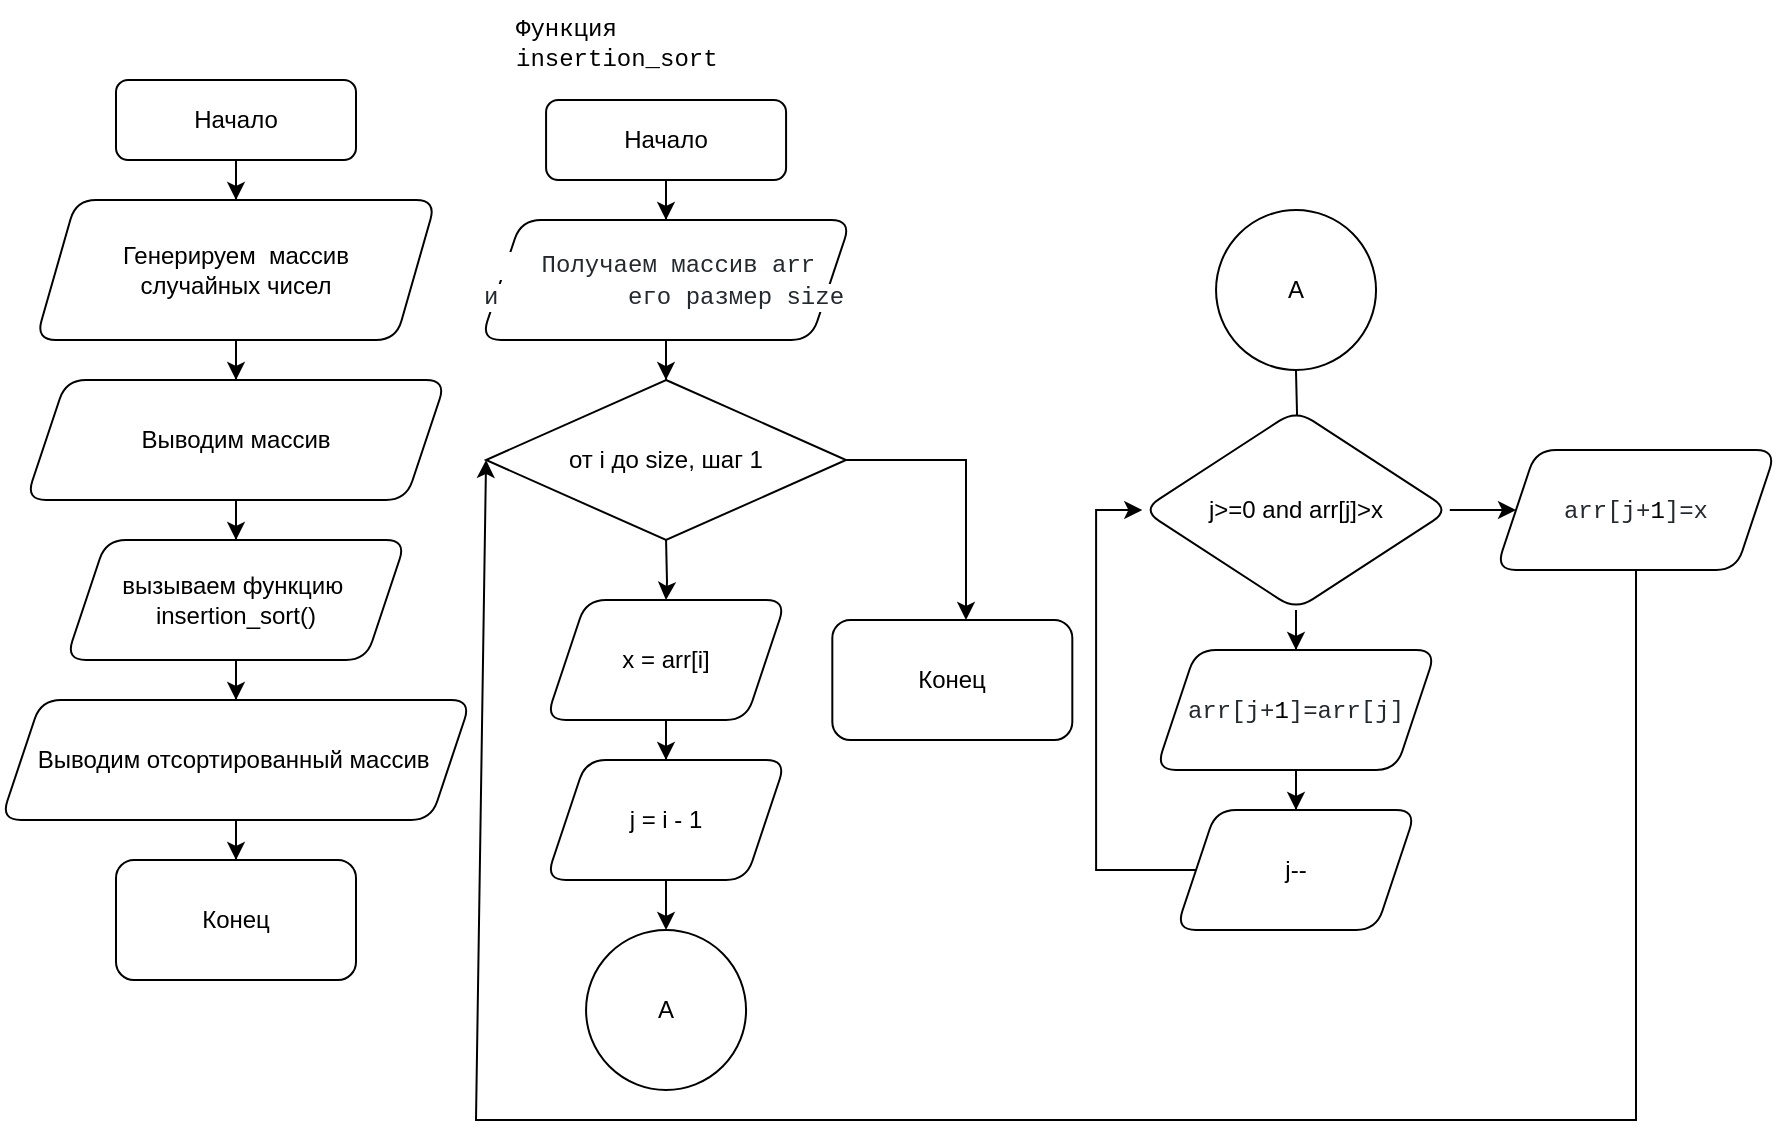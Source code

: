 <mxfile version="21.0.2" type="github">
  <diagram id="C5RBs43oDa-KdzZeNtuy" name="Page-1">
    <mxGraphModel dx="1434" dy="795" grid="1" gridSize="10" guides="1" tooltips="1" connect="1" arrows="1" fold="1" page="1" pageScale="1" pageWidth="827" pageHeight="1169" math="0" shadow="0">
      <root>
        <mxCell id="WIyWlLk6GJQsqaUBKTNV-0" />
        <mxCell id="WIyWlLk6GJQsqaUBKTNV-1" parent="WIyWlLk6GJQsqaUBKTNV-0" />
        <mxCell id="S3-cY5jVqJooBW_uOUNI-1" value="" style="edgeStyle=orthogonalEdgeStyle;rounded=0;orthogonalLoop=1;jettySize=auto;html=1;" parent="WIyWlLk6GJQsqaUBKTNV-1" source="WIyWlLk6GJQsqaUBKTNV-3" target="S3-cY5jVqJooBW_uOUNI-0" edge="1">
          <mxGeometry relative="1" as="geometry" />
        </mxCell>
        <mxCell id="WIyWlLk6GJQsqaUBKTNV-3" value="Начало" style="rounded=1;whiteSpace=wrap;html=1;fontSize=12;glass=0;strokeWidth=1;shadow=0;" parent="WIyWlLk6GJQsqaUBKTNV-1" vertex="1">
          <mxGeometry x="160" y="80" width="120" height="40" as="geometry" />
        </mxCell>
        <mxCell id="S3-cY5jVqJooBW_uOUNI-3" value="" style="edgeStyle=orthogonalEdgeStyle;rounded=0;orthogonalLoop=1;jettySize=auto;html=1;" parent="WIyWlLk6GJQsqaUBKTNV-1" source="S3-cY5jVqJooBW_uOUNI-0" target="S3-cY5jVqJooBW_uOUNI-2" edge="1">
          <mxGeometry relative="1" as="geometry" />
        </mxCell>
        <mxCell id="S3-cY5jVqJooBW_uOUNI-0" value="Генерируем&amp;nbsp; массив &lt;br&gt;случайных чисел" style="shape=parallelogram;perimeter=parallelogramPerimeter;whiteSpace=wrap;html=1;fixedSize=1;rounded=1;glass=0;strokeWidth=1;shadow=0;" parent="WIyWlLk6GJQsqaUBKTNV-1" vertex="1">
          <mxGeometry x="120" y="140" width="200" height="70" as="geometry" />
        </mxCell>
        <mxCell id="S3-cY5jVqJooBW_uOUNI-7" value="" style="edgeStyle=orthogonalEdgeStyle;rounded=0;orthogonalLoop=1;jettySize=auto;html=1;" parent="WIyWlLk6GJQsqaUBKTNV-1" source="S3-cY5jVqJooBW_uOUNI-2" target="S3-cY5jVqJooBW_uOUNI-6" edge="1">
          <mxGeometry relative="1" as="geometry" />
        </mxCell>
        <mxCell id="S3-cY5jVqJooBW_uOUNI-2" value="Выводим массив " style="shape=parallelogram;perimeter=parallelogramPerimeter;whiteSpace=wrap;html=1;fixedSize=1;rounded=1;glass=0;strokeWidth=1;shadow=0;" parent="WIyWlLk6GJQsqaUBKTNV-1" vertex="1">
          <mxGeometry x="115" y="230" width="210" height="60" as="geometry" />
        </mxCell>
        <mxCell id="S3-cY5jVqJooBW_uOUNI-9" value="" style="edgeStyle=orthogonalEdgeStyle;rounded=0;orthogonalLoop=1;jettySize=auto;html=1;" parent="WIyWlLk6GJQsqaUBKTNV-1" source="S3-cY5jVqJooBW_uOUNI-6" target="S3-cY5jVqJooBW_uOUNI-8" edge="1">
          <mxGeometry relative="1" as="geometry" />
        </mxCell>
        <mxCell id="S3-cY5jVqJooBW_uOUNI-6" value="вызываем функцию&amp;nbsp;&lt;br&gt;insertion_sort()" style="shape=parallelogram;perimeter=parallelogramPerimeter;whiteSpace=wrap;html=1;fixedSize=1;rounded=1;glass=0;strokeWidth=1;shadow=0;" parent="WIyWlLk6GJQsqaUBKTNV-1" vertex="1">
          <mxGeometry x="135" y="310" width="170" height="60" as="geometry" />
        </mxCell>
        <mxCell id="S3-cY5jVqJooBW_uOUNI-11" value="" style="edgeStyle=orthogonalEdgeStyle;rounded=0;orthogonalLoop=1;jettySize=auto;html=1;" parent="WIyWlLk6GJQsqaUBKTNV-1" source="S3-cY5jVqJooBW_uOUNI-8" target="S3-cY5jVqJooBW_uOUNI-10" edge="1">
          <mxGeometry relative="1" as="geometry" />
        </mxCell>
        <mxCell id="S3-cY5jVqJooBW_uOUNI-8" value="Выводим отсортированный массив&amp;nbsp;" style="shape=parallelogram;perimeter=parallelogramPerimeter;whiteSpace=wrap;html=1;fixedSize=1;rounded=1;glass=0;strokeWidth=1;shadow=0;" parent="WIyWlLk6GJQsqaUBKTNV-1" vertex="1">
          <mxGeometry x="102.5" y="390" width="235" height="60" as="geometry" />
        </mxCell>
        <mxCell id="S3-cY5jVqJooBW_uOUNI-10" value="Конец&lt;br&gt;" style="rounded=1;whiteSpace=wrap;html=1;glass=0;strokeWidth=1;shadow=0;" parent="WIyWlLk6GJQsqaUBKTNV-1" vertex="1">
          <mxGeometry x="160" y="470" width="120" height="60" as="geometry" />
        </mxCell>
        <mxCell id="S3-cY5jVqJooBW_uOUNI-14" value="&lt;span style=&quot;font-family: ui-monospace, SFMono-Regular, &amp;quot;SF Mono&amp;quot;, Menlo, Consolas, &amp;quot;Liberation Mono&amp;quot;, monospace; font-size: 12px; font-style: normal; font-variant-ligatures: normal; font-variant-caps: normal; font-weight: 400; letter-spacing: normal; orphans: 2; text-align: start; text-indent: 0px; text-transform: none; widows: 2; word-spacing: 0px; -webkit-text-stroke-width: 0px; background-color: rgb(255, 255, 255); text-decoration-thickness: initial; text-decoration-style: initial; text-decoration-color: initial; float: none; display: inline !important;&quot;&gt;Функция insertion_sort&lt;/span&gt;" style="text;whiteSpace=wrap;html=1;" parent="WIyWlLk6GJQsqaUBKTNV-1" vertex="1">
          <mxGeometry x="358.16" y="40" width="160" height="40" as="geometry" />
        </mxCell>
        <mxCell id="S3-cY5jVqJooBW_uOUNI-18" value="" style="edgeStyle=orthogonalEdgeStyle;rounded=0;orthogonalLoop=1;jettySize=auto;html=1;" parent="WIyWlLk6GJQsqaUBKTNV-1" target="S3-cY5jVqJooBW_uOUNI-17" edge="1">
          <mxGeometry relative="1" as="geometry">
            <mxPoint x="435.03" y="310" as="sourcePoint" />
          </mxGeometry>
        </mxCell>
        <mxCell id="S3-cY5jVqJooBW_uOUNI-20" value="" style="edgeStyle=orthogonalEdgeStyle;rounded=0;orthogonalLoop=1;jettySize=auto;html=1;" parent="WIyWlLk6GJQsqaUBKTNV-1" source="S3-cY5jVqJooBW_uOUNI-17" target="S3-cY5jVqJooBW_uOUNI-19" edge="1">
          <mxGeometry relative="1" as="geometry" />
        </mxCell>
        <mxCell id="S3-cY5jVqJooBW_uOUNI-17" value="x = arr[i]" style="shape=parallelogram;perimeter=parallelogramPerimeter;whiteSpace=wrap;html=1;fixedSize=1;rounded=1;" parent="WIyWlLk6GJQsqaUBKTNV-1" vertex="1">
          <mxGeometry x="375.03" y="340" width="120" height="60" as="geometry" />
        </mxCell>
        <mxCell id="S3-cY5jVqJooBW_uOUNI-39" value="" style="edgeStyle=orthogonalEdgeStyle;rounded=0;orthogonalLoop=1;jettySize=auto;html=1;" parent="WIyWlLk6GJQsqaUBKTNV-1" source="S3-cY5jVqJooBW_uOUNI-19" target="S3-cY5jVqJooBW_uOUNI-38" edge="1">
          <mxGeometry relative="1" as="geometry" />
        </mxCell>
        <mxCell id="S3-cY5jVqJooBW_uOUNI-19" value="j = i - 1" style="shape=parallelogram;perimeter=parallelogramPerimeter;whiteSpace=wrap;html=1;fixedSize=1;rounded=1;" parent="WIyWlLk6GJQsqaUBKTNV-1" vertex="1">
          <mxGeometry x="375.03" y="420" width="120" height="60" as="geometry" />
        </mxCell>
        <mxCell id="S3-cY5jVqJooBW_uOUNI-37" value="" style="edgeStyle=orthogonalEdgeStyle;rounded=0;orthogonalLoop=1;jettySize=auto;html=1;" parent="WIyWlLk6GJQsqaUBKTNV-1" source="S3-cY5jVqJooBW_uOUNI-21" target="S3-cY5jVqJooBW_uOUNI-36" edge="1">
          <mxGeometry relative="1" as="geometry">
            <Array as="points">
              <mxPoint x="585" y="270" />
            </Array>
          </mxGeometry>
        </mxCell>
        <mxCell id="S3-cY5jVqJooBW_uOUNI-21" value="от i до size, шаг 1" style="rhombus;whiteSpace=wrap;html=1;" parent="WIyWlLk6GJQsqaUBKTNV-1" vertex="1">
          <mxGeometry x="345.03" y="230" width="180" height="80" as="geometry" />
        </mxCell>
        <mxCell id="S3-cY5jVqJooBW_uOUNI-34" value="" style="edgeStyle=orthogonalEdgeStyle;rounded=0;orthogonalLoop=1;jettySize=auto;html=1;" parent="WIyWlLk6GJQsqaUBKTNV-1" source="S3-cY5jVqJooBW_uOUNI-31" target="S3-cY5jVqJooBW_uOUNI-33" edge="1">
          <mxGeometry relative="1" as="geometry" />
        </mxCell>
        <mxCell id="S3-cY5jVqJooBW_uOUNI-31" value="Начало" style="rounded=1;whiteSpace=wrap;html=1;fontSize=12;glass=0;strokeWidth=1;shadow=0;" parent="WIyWlLk6GJQsqaUBKTNV-1" vertex="1">
          <mxGeometry x="375.04" y="90" width="120" height="40" as="geometry" />
        </mxCell>
        <mxCell id="S3-cY5jVqJooBW_uOUNI-35" value="" style="edgeStyle=orthogonalEdgeStyle;rounded=0;orthogonalLoop=1;jettySize=auto;html=1;" parent="WIyWlLk6GJQsqaUBKTNV-1" source="S3-cY5jVqJooBW_uOUNI-33" target="S3-cY5jVqJooBW_uOUNI-21" edge="1">
          <mxGeometry relative="1" as="geometry" />
        </mxCell>
        <mxCell id="S3-cY5jVqJooBW_uOUNI-33" value="&lt;div style=&quot;text-align: start;&quot;&gt;&lt;font face=&quot;ui-monospace, SFMono-Regular, SF Mono, Menlo, Consolas, Liberation Mono, monospace&quot; color=&quot;#24292f&quot;&gt;&lt;span style=&quot;background-color: rgb(255, 255, 255);&quot;&gt;&amp;nbsp; &amp;nbsp; Получаем массив arr и&amp;nbsp; &amp;nbsp; &amp;nbsp; &amp;nbsp; &amp;nbsp;его размер size&lt;/span&gt;&lt;/font&gt;&lt;/div&gt;" style="shape=parallelogram;perimeter=parallelogramPerimeter;whiteSpace=wrap;html=1;fixedSize=1;rounded=1;" parent="WIyWlLk6GJQsqaUBKTNV-1" vertex="1">
          <mxGeometry x="342.53" y="150" width="184.99" height="60" as="geometry" />
        </mxCell>
        <mxCell id="S3-cY5jVqJooBW_uOUNI-36" value="Конец" style="rounded=1;whiteSpace=wrap;html=1;" parent="WIyWlLk6GJQsqaUBKTNV-1" vertex="1">
          <mxGeometry x="518.16" y="350" width="120" height="60" as="geometry" />
        </mxCell>
        <mxCell id="S3-cY5jVqJooBW_uOUNI-38" value="А" style="ellipse;whiteSpace=wrap;html=1;rounded=1;" parent="WIyWlLk6GJQsqaUBKTNV-1" vertex="1">
          <mxGeometry x="395.03" y="505" width="80" height="80" as="geometry" />
        </mxCell>
        <mxCell id="S3-cY5jVqJooBW_uOUNI-40" value="" style="edgeStyle=orthogonalEdgeStyle;rounded=0;orthogonalLoop=1;jettySize=auto;html=1;" parent="WIyWlLk6GJQsqaUBKTNV-1" target="S3-cY5jVqJooBW_uOUNI-43" edge="1">
          <mxGeometry relative="1" as="geometry">
            <mxPoint x="749.98" y="225" as="sourcePoint" />
          </mxGeometry>
        </mxCell>
        <mxCell id="S3-cY5jVqJooBW_uOUNI-41" value="" style="edgeStyle=orthogonalEdgeStyle;rounded=0;orthogonalLoop=1;jettySize=auto;html=1;" parent="WIyWlLk6GJQsqaUBKTNV-1" source="S3-cY5jVqJooBW_uOUNI-43" target="S3-cY5jVqJooBW_uOUNI-45" edge="1">
          <mxGeometry relative="1" as="geometry" />
        </mxCell>
        <mxCell id="S3-cY5jVqJooBW_uOUNI-42" value="" style="edgeStyle=orthogonalEdgeStyle;rounded=0;orthogonalLoop=1;jettySize=auto;html=1;" parent="WIyWlLk6GJQsqaUBKTNV-1" source="S3-cY5jVqJooBW_uOUNI-43" target="S3-cY5jVqJooBW_uOUNI-48" edge="1">
          <mxGeometry relative="1" as="geometry" />
        </mxCell>
        <mxCell id="S3-cY5jVqJooBW_uOUNI-43" value="j&amp;gt;=0 and arr[j]&amp;gt;x" style="rhombus;whiteSpace=wrap;html=1;rounded=1;" parent="WIyWlLk6GJQsqaUBKTNV-1" vertex="1">
          <mxGeometry x="673.14" y="245" width="153.75" height="100" as="geometry" />
        </mxCell>
        <mxCell id="S3-cY5jVqJooBW_uOUNI-44" value="" style="edgeStyle=orthogonalEdgeStyle;rounded=0;orthogonalLoop=1;jettySize=auto;html=1;" parent="WIyWlLk6GJQsqaUBKTNV-1" source="S3-cY5jVqJooBW_uOUNI-45" target="S3-cY5jVqJooBW_uOUNI-47" edge="1">
          <mxGeometry relative="1" as="geometry" />
        </mxCell>
        <mxCell id="S3-cY5jVqJooBW_uOUNI-45" value="&lt;span style=&quot;color: rgb(36, 41, 47); font-family: ui-monospace, SFMono-Regular, &amp;quot;SF Mono&amp;quot;, Menlo, Consolas, &amp;quot;Liberation Mono&amp;quot;, monospace; font-size: 12px; font-style: normal; font-variant-ligatures: normal; font-variant-caps: normal; font-weight: 400; letter-spacing: normal; orphans: 2; text-align: start; text-indent: 0px; text-transform: none; widows: 2; word-spacing: 0px; -webkit-text-stroke-width: 0px; background-color: rgb(255, 255, 255); text-decoration-thickness: initial; text-decoration-style: initial; text-decoration-color: initial; float: none; display: inline !important;&quot;&gt;arr[j+&lt;/span&gt;&lt;span style=&quot;box-sizing: border-box; color: var(--color-prettylights-syntax-constant); font-family: ui-monospace, SFMono-Regular, &amp;quot;SF Mono&amp;quot;, Menlo, Consolas, &amp;quot;Liberation Mono&amp;quot;, monospace; font-size: 12px; font-style: normal; font-variant-ligatures: normal; font-variant-caps: normal; font-weight: 400; letter-spacing: normal; orphans: 2; text-align: start; text-indent: 0px; text-transform: none; widows: 2; word-spacing: 0px; -webkit-text-stroke-width: 0px; background-color: rgb(255, 255, 255); text-decoration-thickness: initial; text-decoration-style: initial; text-decoration-color: initial;&quot; class=&quot;pl-c1&quot;&gt;1&lt;/span&gt;&lt;span style=&quot;color: rgb(36, 41, 47); font-family: ui-monospace, SFMono-Regular, &amp;quot;SF Mono&amp;quot;, Menlo, Consolas, &amp;quot;Liberation Mono&amp;quot;, monospace; font-size: 12px; font-style: normal; font-variant-ligatures: normal; font-variant-caps: normal; font-weight: 400; letter-spacing: normal; orphans: 2; text-align: start; text-indent: 0px; text-transform: none; widows: 2; word-spacing: 0px; -webkit-text-stroke-width: 0px; background-color: rgb(255, 255, 255); text-decoration-thickness: initial; text-decoration-style: initial; text-decoration-color: initial; float: none; display: inline !important;&quot;&gt;]=arr[j]&lt;/span&gt;" style="shape=parallelogram;perimeter=parallelogramPerimeter;whiteSpace=wrap;html=1;fixedSize=1;rounded=1;" parent="WIyWlLk6GJQsqaUBKTNV-1" vertex="1">
          <mxGeometry x="680.02" y="365" width="140" height="60" as="geometry" />
        </mxCell>
        <mxCell id="S3-cY5jVqJooBW_uOUNI-46" style="edgeStyle=orthogonalEdgeStyle;rounded=0;orthogonalLoop=1;jettySize=auto;html=1;entryX=0;entryY=0.5;entryDx=0;entryDy=0;" parent="WIyWlLk6GJQsqaUBKTNV-1" source="S3-cY5jVqJooBW_uOUNI-47" target="S3-cY5jVqJooBW_uOUNI-43" edge="1">
          <mxGeometry relative="1" as="geometry">
            <Array as="points">
              <mxPoint x="650.04" y="475" />
              <mxPoint x="650.04" y="295" />
            </Array>
          </mxGeometry>
        </mxCell>
        <mxCell id="S3-cY5jVqJooBW_uOUNI-47" value="j--" style="shape=parallelogram;perimeter=parallelogramPerimeter;whiteSpace=wrap;html=1;fixedSize=1;rounded=1;" parent="WIyWlLk6GJQsqaUBKTNV-1" vertex="1">
          <mxGeometry x="690.02" y="445" width="120" height="60" as="geometry" />
        </mxCell>
        <mxCell id="S3-cY5jVqJooBW_uOUNI-48" value="&lt;span style=&quot;color: rgb(36, 41, 47); font-family: ui-monospace, SFMono-Regular, &amp;quot;SF Mono&amp;quot;, Menlo, Consolas, &amp;quot;Liberation Mono&amp;quot;, monospace; font-size: 12px; font-style: normal; font-variant-ligatures: normal; font-variant-caps: normal; font-weight: 400; letter-spacing: normal; orphans: 2; text-align: start; text-indent: 0px; text-transform: none; widows: 2; word-spacing: 0px; -webkit-text-stroke-width: 0px; background-color: rgb(255, 255, 255); text-decoration-thickness: initial; text-decoration-style: initial; text-decoration-color: initial; float: none; display: inline !important;&quot;&gt;arr[j+&lt;/span&gt;&lt;span style=&quot;box-sizing: border-box; color: var(--color-prettylights-syntax-constant); font-family: ui-monospace, SFMono-Regular, &amp;quot;SF Mono&amp;quot;, Menlo, Consolas, &amp;quot;Liberation Mono&amp;quot;, monospace; font-size: 12px; font-style: normal; font-variant-ligatures: normal; font-variant-caps: normal; font-weight: 400; letter-spacing: normal; orphans: 2; text-align: start; text-indent: 0px; text-transform: none; widows: 2; word-spacing: 0px; -webkit-text-stroke-width: 0px; background-color: rgb(255, 255, 255); text-decoration-thickness: initial; text-decoration-style: initial; text-decoration-color: initial;&quot; class=&quot;pl-c1&quot;&gt;1&lt;/span&gt;&lt;span style=&quot;color: rgb(36, 41, 47); font-family: ui-monospace, SFMono-Regular, &amp;quot;SF Mono&amp;quot;, Menlo, Consolas, &amp;quot;Liberation Mono&amp;quot;, monospace; font-size: 12px; font-style: normal; font-variant-ligatures: normal; font-variant-caps: normal; font-weight: 400; letter-spacing: normal; orphans: 2; text-align: start; text-indent: 0px; text-transform: none; widows: 2; word-spacing: 0px; -webkit-text-stroke-width: 0px; background-color: rgb(255, 255, 255); text-decoration-thickness: initial; text-decoration-style: initial; text-decoration-color: initial; float: none; display: inline !important;&quot;&gt;]=x&lt;/span&gt;" style="shape=parallelogram;perimeter=parallelogramPerimeter;whiteSpace=wrap;html=1;fixedSize=1;rounded=1;" parent="WIyWlLk6GJQsqaUBKTNV-1" vertex="1">
          <mxGeometry x="850.01" y="265" width="140" height="60" as="geometry" />
        </mxCell>
        <mxCell id="S3-cY5jVqJooBW_uOUNI-49" value="А" style="ellipse;whiteSpace=wrap;html=1;rounded=1;" parent="WIyWlLk6GJQsqaUBKTNV-1" vertex="1">
          <mxGeometry x="710.02" y="145" width="80" height="80" as="geometry" />
        </mxCell>
        <mxCell id="IGquMpfyrRY7bgEhbrKk-0" value="" style="endArrow=classic;html=1;rounded=0;entryX=0;entryY=0.5;entryDx=0;entryDy=0;exitX=0.5;exitY=1;exitDx=0;exitDy=0;" edge="1" parent="WIyWlLk6GJQsqaUBKTNV-1" source="S3-cY5jVqJooBW_uOUNI-48" target="S3-cY5jVqJooBW_uOUNI-21">
          <mxGeometry width="50" height="50" relative="1" as="geometry">
            <mxPoint x="1000" y="300" as="sourcePoint" />
            <mxPoint x="330" y="600" as="targetPoint" />
            <Array as="points">
              <mxPoint x="920" y="440" />
              <mxPoint x="920" y="600" />
              <mxPoint x="340" y="600" />
            </Array>
          </mxGeometry>
        </mxCell>
      </root>
    </mxGraphModel>
  </diagram>
</mxfile>
